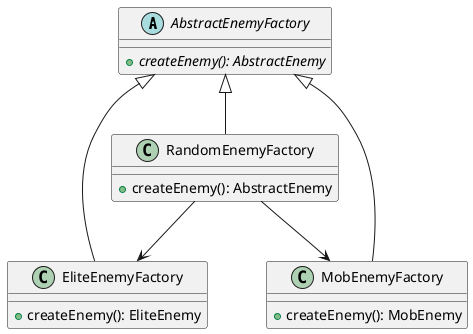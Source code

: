 @startuml

abstract class AbstractEnemyFactory {
    + {abstract} createEnemy(): AbstractEnemy
}

class EliteEnemyFactory extends AbstractEnemyFactory {
    + createEnemy(): EliteEnemy
}

class MobEnemyFactory extends AbstractEnemyFactory {
    + createEnemy(): MobEnemy
}

class RandomEnemyFactory extends AbstractEnemyFactory {
    + createEnemy(): AbstractEnemy
}

RandomEnemyFactory --> EliteEnemyFactory
RandomEnemyFactory --> MobEnemyFactory


@enduml